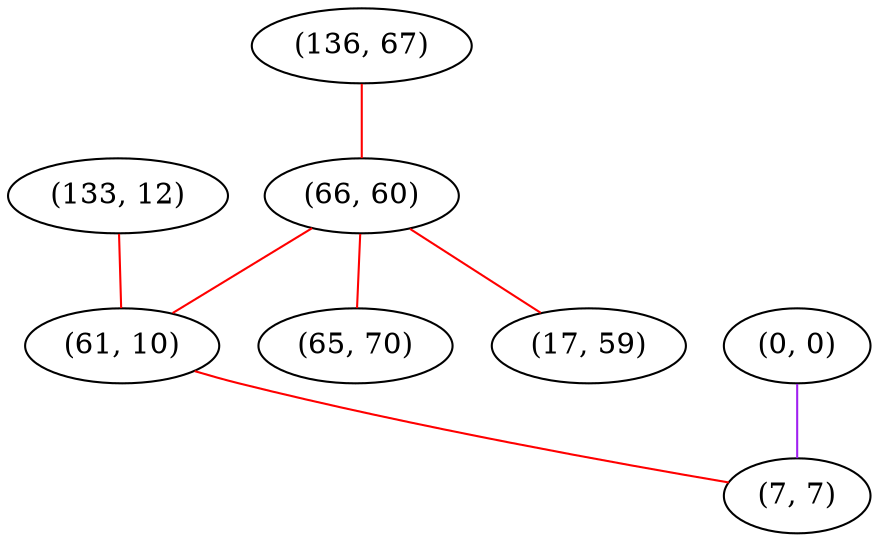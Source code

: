 graph "" {
"(136, 67)";
"(0, 0)";
"(66, 60)";
"(133, 12)";
"(61, 10)";
"(7, 7)";
"(65, 70)";
"(17, 59)";
"(136, 67)" -- "(66, 60)"  [color=red, key=0, weight=1];
"(0, 0)" -- "(7, 7)"  [color=purple, key=0, weight=4];
"(66, 60)" -- "(65, 70)"  [color=red, key=0, weight=1];
"(66, 60)" -- "(17, 59)"  [color=red, key=0, weight=1];
"(66, 60)" -- "(61, 10)"  [color=red, key=0, weight=1];
"(133, 12)" -- "(61, 10)"  [color=red, key=0, weight=1];
"(61, 10)" -- "(7, 7)"  [color=red, key=0, weight=1];
}
